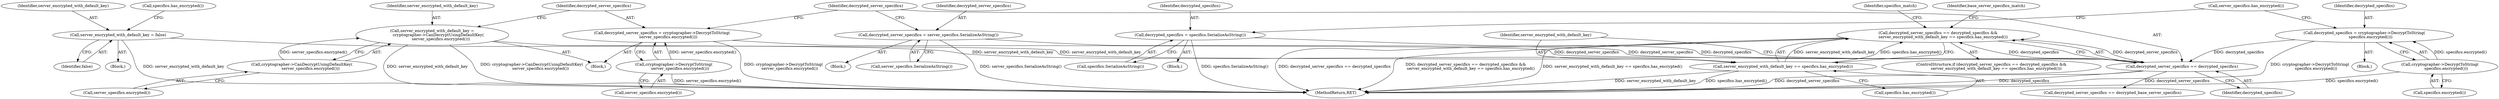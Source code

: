digraph "0_Chrome_fcd3a7a671ecf2d5f46ea34787d27507a914d2f5_5@API" {
"1000249" [label="(Call,decrypted_server_specifics == decrypted_specifics &&\n        server_encrypted_with_default_key == specifics.has_encrypted())"];
"1000250" [label="(Call,decrypted_server_specifics == decrypted_specifics)"];
"1000239" [label="(Call,decrypted_server_specifics = cryptographer->DecryptToString(\n          server_specifics.encrypted()))"];
"1000241" [label="(Call,cryptographer->DecryptToString(\n          server_specifics.encrypted()))"];
"1000245" [label="(Call,decrypted_server_specifics = server_specifics.SerializeAsString())"];
"1000229" [label="(Call,decrypted_specifics = specifics.SerializeAsString())"];
"1000223" [label="(Call,decrypted_specifics = cryptographer->DecryptToString(\n          specifics.encrypted()))"];
"1000225" [label="(Call,cryptographer->DecryptToString(\n          specifics.encrypted()))"];
"1000253" [label="(Call,server_encrypted_with_default_key == specifics.has_encrypted())"];
"1000235" [label="(Call,server_encrypted_with_default_key =\n          cryptographer->CanDecryptUsingDefaultKey(\n              server_specifics.encrypted()))"];
"1000237" [label="(Call,cryptographer->CanDecryptUsingDefaultKey(\n              server_specifics.encrypted()))"];
"1000214" [label="(Call,server_encrypted_with_default_key = false)"];
"1000241" [label="(Call,cryptographer->DecryptToString(\n          server_specifics.encrypted()))"];
"1000517" [label="(MethodReturn,RET)"];
"1000286" [label="(Call,decrypted_server_specifics == decrypted_base_server_specifics)"];
"1000224" [label="(Identifier,decrypted_specifics)"];
"1000214" [label="(Call,server_encrypted_with_default_key = false)"];
"1000228" [label="(Block,)"];
"1000239" [label="(Call,decrypted_server_specifics = cryptographer->DecryptToString(\n          server_specifics.encrypted()))"];
"1000226" [label="(Call,specifics.encrypted())"];
"1000219" [label="(Block,)"];
"1000216" [label="(Identifier,false)"];
"1000245" [label="(Call,decrypted_server_specifics = server_specifics.SerializeAsString())"];
"1000229" [label="(Call,decrypted_specifics = specifics.SerializeAsString())"];
"1000252" [label="(Identifier,decrypted_specifics)"];
"1000262" [label="(Identifier,base_server_specifics_match)"];
"1000240" [label="(Identifier,decrypted_server_specifics)"];
"1000246" [label="(Identifier,decrypted_server_specifics)"];
"1000230" [label="(Identifier,decrypted_specifics)"];
"1000215" [label="(Identifier,server_encrypted_with_default_key)"];
"1000248" [label="(ControlStructure,if (decrypted_server_specifics == decrypted_specifics &&\n        server_encrypted_with_default_key == specifics.has_encrypted()))"];
"1000234" [label="(Block,)"];
"1000225" [label="(Call,cryptographer->DecryptToString(\n          specifics.encrypted()))"];
"1000235" [label="(Call,server_encrypted_with_default_key =\n          cryptographer->CanDecryptUsingDefaultKey(\n              server_specifics.encrypted()))"];
"1000247" [label="(Call,server_specifics.SerializeAsString())"];
"1000231" [label="(Call,specifics.SerializeAsString())"];
"1000237" [label="(Call,cryptographer->CanDecryptUsingDefaultKey(\n              server_specifics.encrypted()))"];
"1000238" [label="(Call,server_specifics.encrypted())"];
"1000244" [label="(Block,)"];
"1000251" [label="(Identifier,decrypted_server_specifics)"];
"1000140" [label="(Block,)"];
"1000253" [label="(Call,server_encrypted_with_default_key == specifics.has_encrypted())"];
"1000236" [label="(Identifier,server_encrypted_with_default_key)"];
"1000242" [label="(Call,server_specifics.encrypted())"];
"1000255" [label="(Call,specifics.has_encrypted())"];
"1000218" [label="(Call,specifics.has_encrypted())"];
"1000250" [label="(Call,decrypted_server_specifics == decrypted_specifics)"];
"1000223" [label="(Call,decrypted_specifics = cryptographer->DecryptToString(\n          specifics.encrypted()))"];
"1000249" [label="(Call,decrypted_server_specifics == decrypted_specifics &&\n        server_encrypted_with_default_key == specifics.has_encrypted())"];
"1000254" [label="(Identifier,server_encrypted_with_default_key)"];
"1000233" [label="(Call,server_specifics.has_encrypted())"];
"1000258" [label="(Identifier,specifics_match)"];
"1000249" -> "1000248"  [label="AST: "];
"1000249" -> "1000250"  [label="CFG: "];
"1000249" -> "1000253"  [label="CFG: "];
"1000250" -> "1000249"  [label="AST: "];
"1000253" -> "1000249"  [label="AST: "];
"1000258" -> "1000249"  [label="CFG: "];
"1000262" -> "1000249"  [label="CFG: "];
"1000249" -> "1000517"  [label="DDG: server_encrypted_with_default_key == specifics.has_encrypted()"];
"1000249" -> "1000517"  [label="DDG: decrypted_server_specifics == decrypted_specifics"];
"1000249" -> "1000517"  [label="DDG: decrypted_server_specifics == decrypted_specifics &&\n        server_encrypted_with_default_key == specifics.has_encrypted()"];
"1000250" -> "1000249"  [label="DDG: decrypted_server_specifics"];
"1000250" -> "1000249"  [label="DDG: decrypted_specifics"];
"1000253" -> "1000249"  [label="DDG: server_encrypted_with_default_key"];
"1000253" -> "1000249"  [label="DDG: specifics.has_encrypted()"];
"1000250" -> "1000252"  [label="CFG: "];
"1000251" -> "1000250"  [label="AST: "];
"1000252" -> "1000250"  [label="AST: "];
"1000254" -> "1000250"  [label="CFG: "];
"1000250" -> "1000517"  [label="DDG: decrypted_server_specifics"];
"1000250" -> "1000517"  [label="DDG: decrypted_specifics"];
"1000239" -> "1000250"  [label="DDG: decrypted_server_specifics"];
"1000245" -> "1000250"  [label="DDG: decrypted_server_specifics"];
"1000229" -> "1000250"  [label="DDG: decrypted_specifics"];
"1000223" -> "1000250"  [label="DDG: decrypted_specifics"];
"1000250" -> "1000286"  [label="DDG: decrypted_server_specifics"];
"1000239" -> "1000234"  [label="AST: "];
"1000239" -> "1000241"  [label="CFG: "];
"1000240" -> "1000239"  [label="AST: "];
"1000241" -> "1000239"  [label="AST: "];
"1000251" -> "1000239"  [label="CFG: "];
"1000239" -> "1000517"  [label="DDG: cryptographer->DecryptToString(\n          server_specifics.encrypted())"];
"1000241" -> "1000239"  [label="DDG: server_specifics.encrypted()"];
"1000241" -> "1000242"  [label="CFG: "];
"1000242" -> "1000241"  [label="AST: "];
"1000241" -> "1000517"  [label="DDG: server_specifics.encrypted()"];
"1000245" -> "1000244"  [label="AST: "];
"1000245" -> "1000247"  [label="CFG: "];
"1000246" -> "1000245"  [label="AST: "];
"1000247" -> "1000245"  [label="AST: "];
"1000251" -> "1000245"  [label="CFG: "];
"1000245" -> "1000517"  [label="DDG: server_specifics.SerializeAsString()"];
"1000229" -> "1000228"  [label="AST: "];
"1000229" -> "1000231"  [label="CFG: "];
"1000230" -> "1000229"  [label="AST: "];
"1000231" -> "1000229"  [label="AST: "];
"1000233" -> "1000229"  [label="CFG: "];
"1000229" -> "1000517"  [label="DDG: specifics.SerializeAsString()"];
"1000223" -> "1000219"  [label="AST: "];
"1000223" -> "1000225"  [label="CFG: "];
"1000224" -> "1000223"  [label="AST: "];
"1000225" -> "1000223"  [label="AST: "];
"1000233" -> "1000223"  [label="CFG: "];
"1000223" -> "1000517"  [label="DDG: cryptographer->DecryptToString(\n          specifics.encrypted())"];
"1000225" -> "1000223"  [label="DDG: specifics.encrypted()"];
"1000225" -> "1000226"  [label="CFG: "];
"1000226" -> "1000225"  [label="AST: "];
"1000225" -> "1000517"  [label="DDG: specifics.encrypted()"];
"1000253" -> "1000255"  [label="CFG: "];
"1000254" -> "1000253"  [label="AST: "];
"1000255" -> "1000253"  [label="AST: "];
"1000253" -> "1000517"  [label="DDG: specifics.has_encrypted()"];
"1000253" -> "1000517"  [label="DDG: server_encrypted_with_default_key"];
"1000235" -> "1000253"  [label="DDG: server_encrypted_with_default_key"];
"1000214" -> "1000253"  [label="DDG: server_encrypted_with_default_key"];
"1000235" -> "1000234"  [label="AST: "];
"1000235" -> "1000237"  [label="CFG: "];
"1000236" -> "1000235"  [label="AST: "];
"1000237" -> "1000235"  [label="AST: "];
"1000240" -> "1000235"  [label="CFG: "];
"1000235" -> "1000517"  [label="DDG: cryptographer->CanDecryptUsingDefaultKey(\n              server_specifics.encrypted())"];
"1000235" -> "1000517"  [label="DDG: server_encrypted_with_default_key"];
"1000237" -> "1000235"  [label="DDG: server_specifics.encrypted()"];
"1000237" -> "1000238"  [label="CFG: "];
"1000238" -> "1000237"  [label="AST: "];
"1000214" -> "1000140"  [label="AST: "];
"1000214" -> "1000216"  [label="CFG: "];
"1000215" -> "1000214"  [label="AST: "];
"1000216" -> "1000214"  [label="AST: "];
"1000218" -> "1000214"  [label="CFG: "];
"1000214" -> "1000517"  [label="DDG: server_encrypted_with_default_key"];
}
